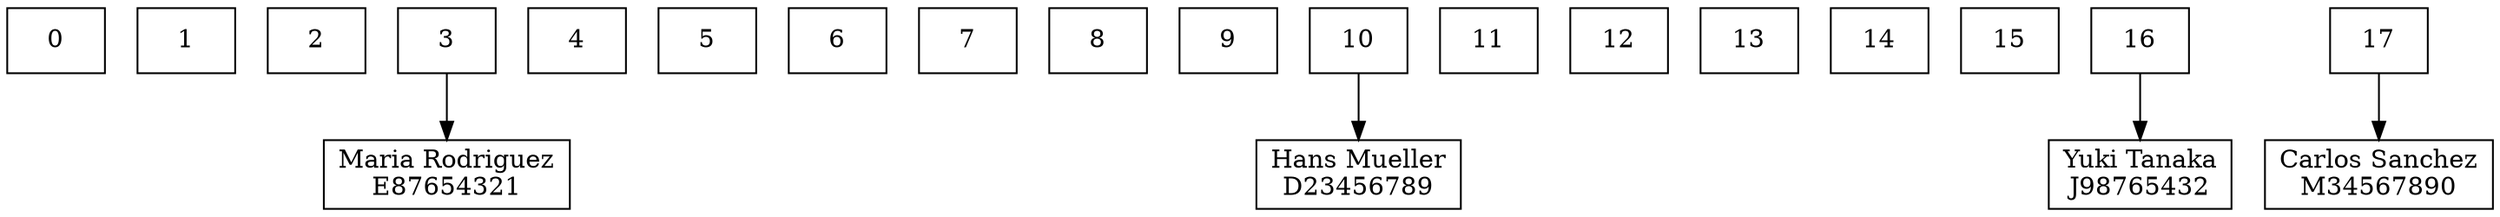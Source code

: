 digraph TablaHash {
node [shape=record];
bucket0 [label="0"];
bucket1 [label="1"];
bucket2 [label="2"];
bucket3 [label="3"];
nodo0x562f7d302a10 [label="Maria Rodriguez\nE87654321"];
bucket3 -> nodo0x562f7d302a10;
bucket4 [label="4"];
bucket5 [label="5"];
bucket6 [label="6"];
bucket7 [label="7"];
bucket8 [label="8"];
bucket9 [label="9"];
bucket10 [label="10"];
nodo0x562f7d303b00 [label="Hans Mueller\nD23456789"];
bucket10 -> nodo0x562f7d303b00;
bucket11 [label="11"];
bucket12 [label="12"];
bucket13 [label="13"];
bucket14 [label="14"];
bucket15 [label="15"];
bucket16 [label="16"];
nodo0x562f7d303c80 [label="Yuki Tanaka\nJ98765432"];
bucket16 -> nodo0x562f7d303c80;
bucket17 [label="17"];
nodo0x562f7d303e00 [label="Carlos Sanchez\nM34567890"];
bucket17 -> nodo0x562f7d303e00;
}
